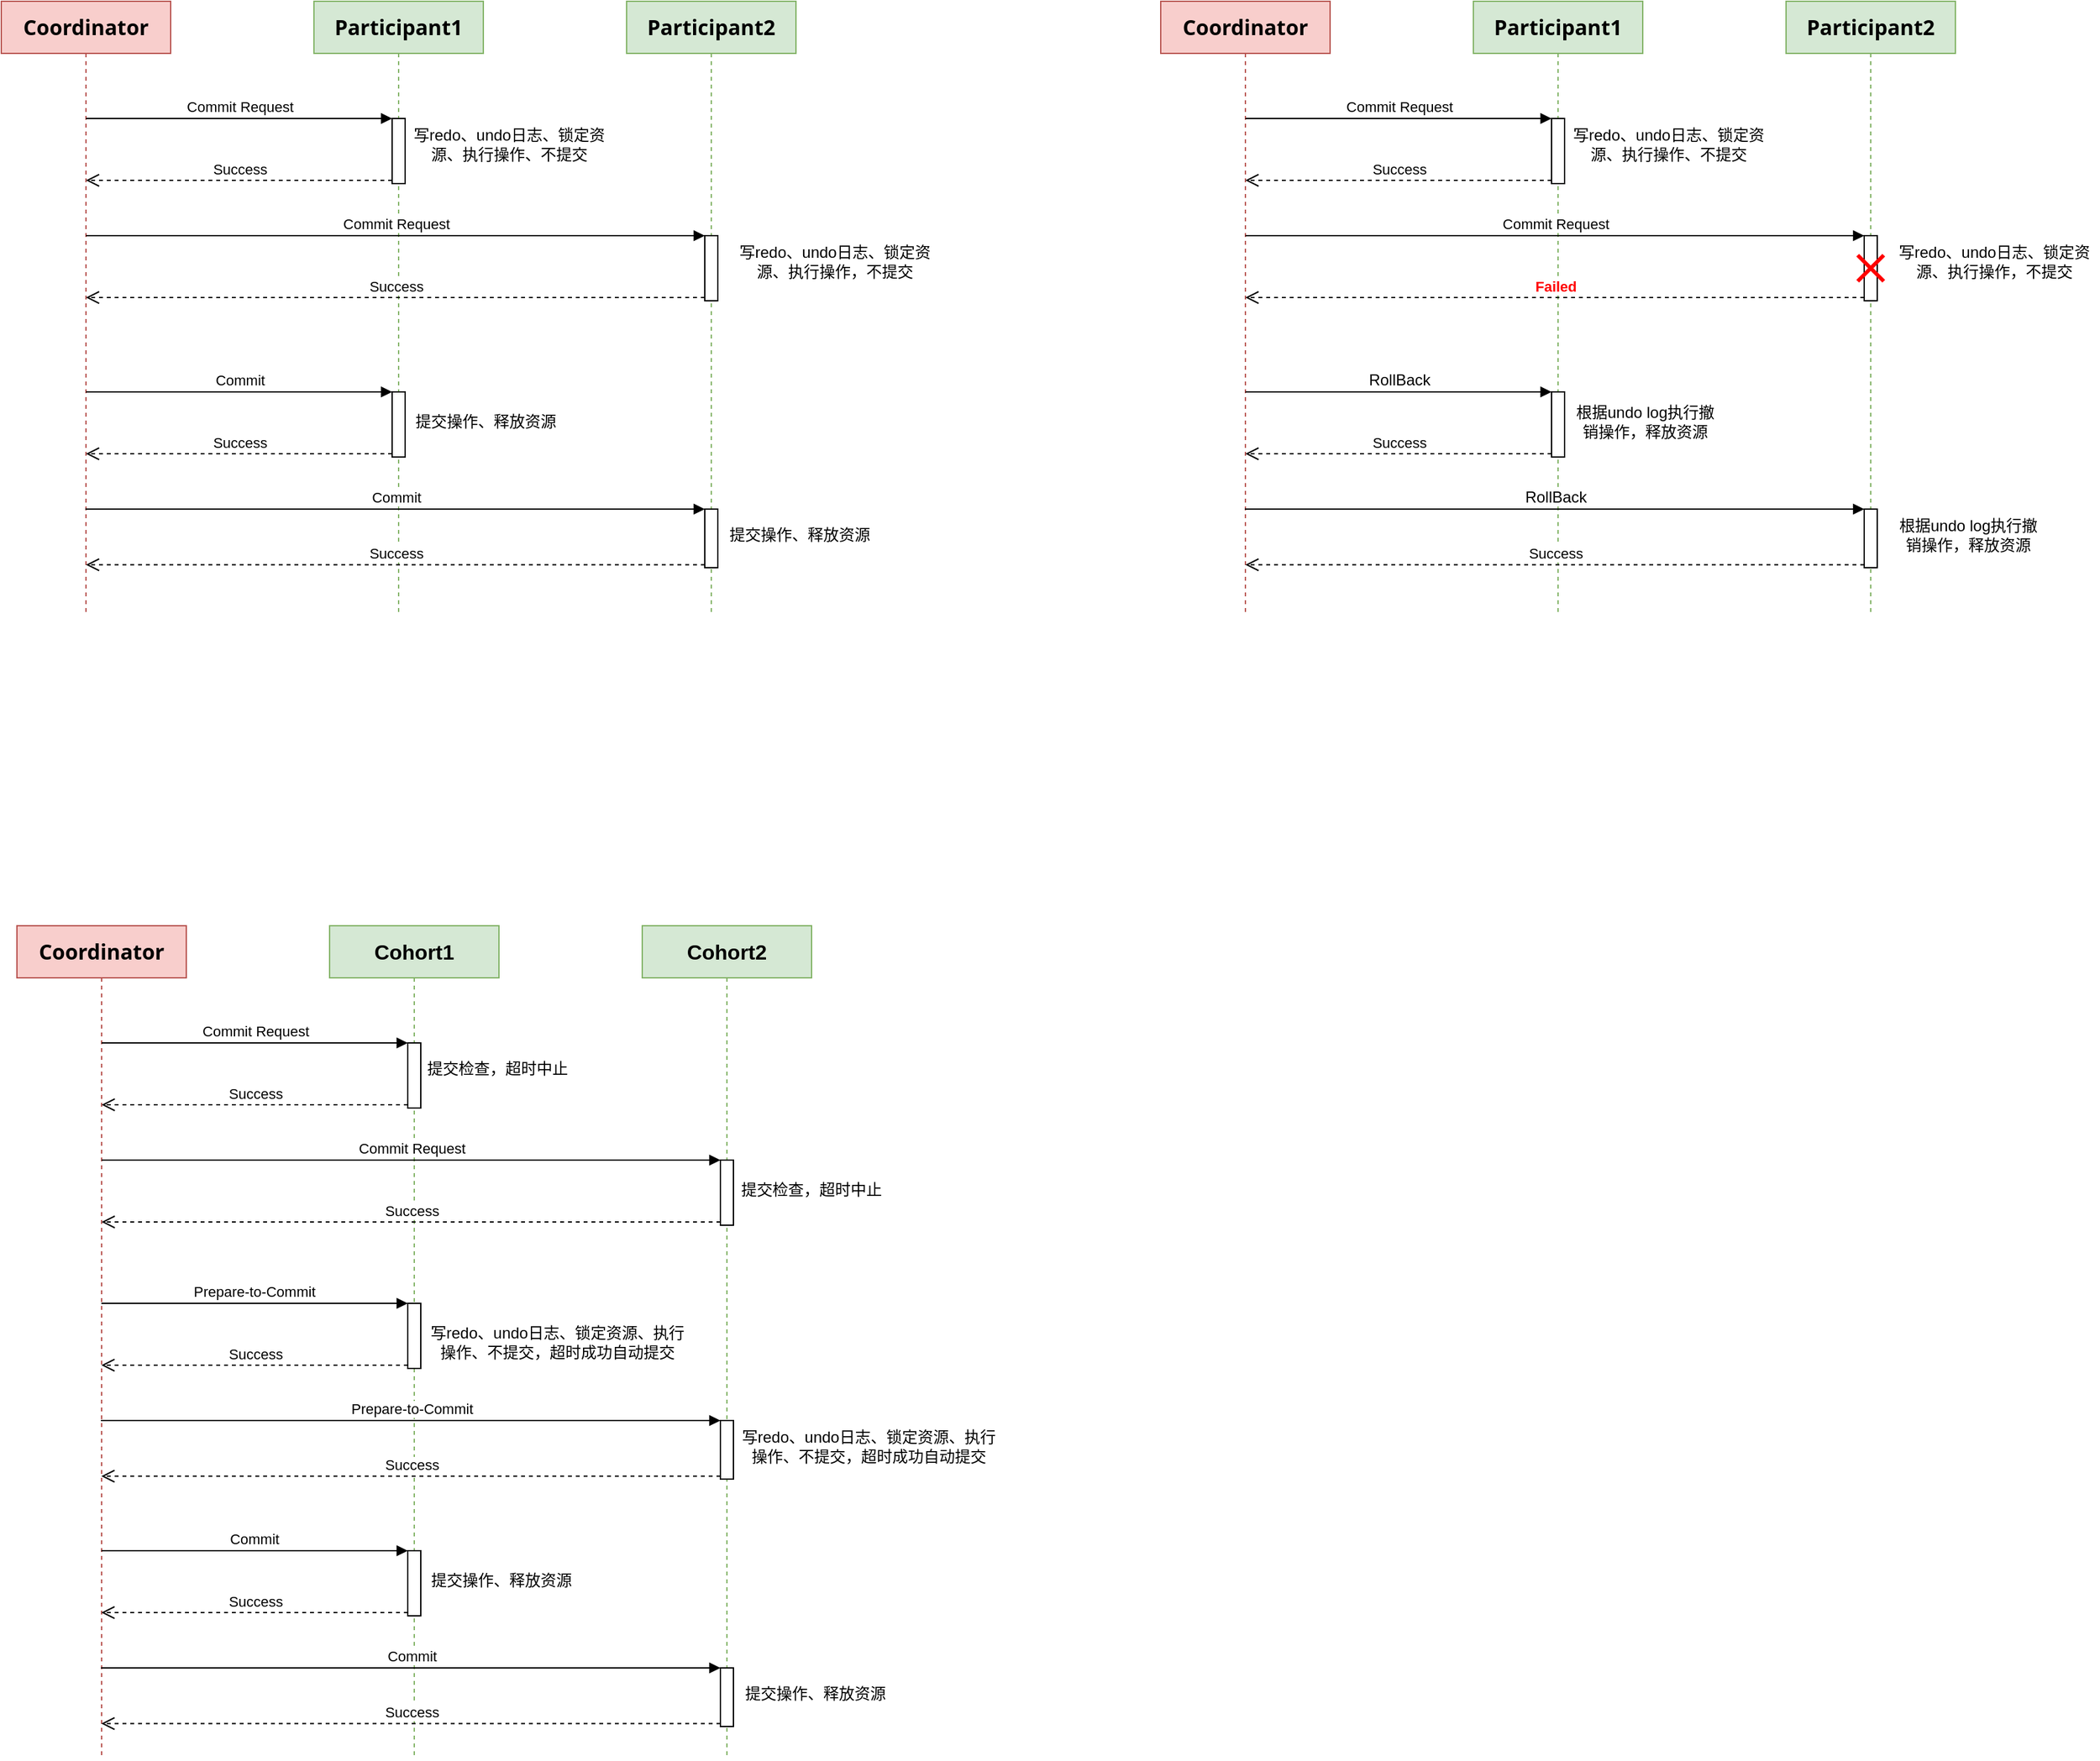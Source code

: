<mxfile version="12.9.14" type="github">
  <diagram id="ItVh4f0J61LWQM_6799-" name="Page-1">
    <mxGraphModel dx="1588" dy="774" grid="1" gridSize="10" guides="1" tooltips="1" connect="1" arrows="1" fold="1" page="1" pageScale="1" pageWidth="827" pageHeight="1169" math="0" shadow="0">
      <root>
        <mxCell id="0" />
        <mxCell id="1" parent="0" />
        <mxCell id="soa0CNPoC3bioCPJzMiO-1" value="&lt;strong style=&quot;box-sizing: border-box ; font-family: &amp;#34;open sans&amp;#34; , &amp;#34;clear sans&amp;#34; , &amp;#34;helvetica neue&amp;#34; , &amp;#34;helvetica&amp;#34; , &amp;#34;arial&amp;#34; , sans-serif ; font-size: 16px&quot;&gt;&lt;span class=&quot;md-plain&quot; style=&quot;box-sizing: border-box&quot;&gt;Coordinator&lt;/span&gt;&lt;/strong&gt;" style="shape=umlLifeline;perimeter=lifelinePerimeter;whiteSpace=wrap;html=1;container=1;collapsible=0;recursiveResize=0;outlineConnect=0;fillColor=#f8cecc;strokeColor=#b85450;" parent="1" vertex="1">
          <mxGeometry x="30" y="210" width="130" height="470" as="geometry" />
        </mxCell>
        <mxCell id="soa0CNPoC3bioCPJzMiO-7" value="&lt;strong style=&quot;box-sizing: border-box ; font-family: &amp;#34;open sans&amp;#34; , &amp;#34;clear sans&amp;#34; , &amp;#34;helvetica neue&amp;#34; , &amp;#34;helvetica&amp;#34; , &amp;#34;arial&amp;#34; , sans-serif ; font-size: 16px ; text-align: left&quot;&gt;&lt;span class=&quot;md-plain&quot; style=&quot;box-sizing: border-box&quot;&gt;Participant1&lt;/span&gt;&lt;/strong&gt;" style="shape=umlLifeline;perimeter=lifelinePerimeter;whiteSpace=wrap;html=1;container=1;collapsible=0;recursiveResize=0;outlineConnect=0;fillColor=#d5e8d4;strokeColor=#82b366;" parent="1" vertex="1">
          <mxGeometry x="270" y="210" width="130" height="470" as="geometry" />
        </mxCell>
        <mxCell id="soa0CNPoC3bioCPJzMiO-9" value="" style="html=1;points=[];perimeter=orthogonalPerimeter;" parent="soa0CNPoC3bioCPJzMiO-7" vertex="1">
          <mxGeometry x="60" y="90" width="10" height="50" as="geometry" />
        </mxCell>
        <mxCell id="soa0CNPoC3bioCPJzMiO-18" value="" style="html=1;points=[];perimeter=orthogonalPerimeter;" parent="soa0CNPoC3bioCPJzMiO-7" vertex="1">
          <mxGeometry x="60" y="300" width="10" height="50" as="geometry" />
        </mxCell>
        <mxCell id="soa0CNPoC3bioCPJzMiO-8" value="&lt;strong style=&quot;box-sizing: border-box ; font-family: &amp;#34;open sans&amp;#34; , &amp;#34;clear sans&amp;#34; , &amp;#34;helvetica neue&amp;#34; , &amp;#34;helvetica&amp;#34; , &amp;#34;arial&amp;#34; , sans-serif ; font-size: 16px ; text-align: left&quot;&gt;&lt;span class=&quot;md-plain&quot; style=&quot;box-sizing: border-box&quot;&gt;Participant2&lt;/span&gt;&lt;/strong&gt;" style="shape=umlLifeline;perimeter=lifelinePerimeter;whiteSpace=wrap;html=1;container=1;collapsible=0;recursiveResize=0;outlineConnect=0;fillColor=#d5e8d4;strokeColor=#82b366;" parent="1" vertex="1">
          <mxGeometry x="510" y="210" width="130" height="470" as="geometry" />
        </mxCell>
        <mxCell id="soa0CNPoC3bioCPJzMiO-13" value="" style="html=1;points=[];perimeter=orthogonalPerimeter;" parent="soa0CNPoC3bioCPJzMiO-8" vertex="1">
          <mxGeometry x="60" y="180" width="10" height="50" as="geometry" />
        </mxCell>
        <mxCell id="soa0CNPoC3bioCPJzMiO-22" value="" style="html=1;points=[];perimeter=orthogonalPerimeter;" parent="soa0CNPoC3bioCPJzMiO-8" vertex="1">
          <mxGeometry x="60" y="390" width="10" height="45" as="geometry" />
        </mxCell>
        <mxCell id="soa0CNPoC3bioCPJzMiO-10" value="Commit Request" style="html=1;verticalAlign=bottom;endArrow=block;entryX=0;entryY=0;" parent="1" source="soa0CNPoC3bioCPJzMiO-1" target="soa0CNPoC3bioCPJzMiO-9" edge="1">
          <mxGeometry relative="1" as="geometry">
            <mxPoint x="240" y="300" as="sourcePoint" />
          </mxGeometry>
        </mxCell>
        <mxCell id="soa0CNPoC3bioCPJzMiO-11" value="Success" style="html=1;verticalAlign=bottom;endArrow=open;dashed=1;endSize=8;exitX=0;exitY=0.95;" parent="1" source="soa0CNPoC3bioCPJzMiO-9" target="soa0CNPoC3bioCPJzMiO-1" edge="1">
          <mxGeometry relative="1" as="geometry">
            <mxPoint x="240" y="376" as="targetPoint" />
          </mxGeometry>
        </mxCell>
        <mxCell id="soa0CNPoC3bioCPJzMiO-12" value="写redo、undo日志、锁定资源、执行操作、不提交" style="text;html=1;strokeColor=none;fillColor=none;align=center;verticalAlign=middle;whiteSpace=wrap;rounded=0;" parent="1" vertex="1">
          <mxGeometry x="340" y="310" width="160" height="20" as="geometry" />
        </mxCell>
        <mxCell id="soa0CNPoC3bioCPJzMiO-14" value="Commit Request" style="html=1;verticalAlign=bottom;endArrow=block;entryX=0;entryY=0;" parent="1" source="soa0CNPoC3bioCPJzMiO-1" target="soa0CNPoC3bioCPJzMiO-13" edge="1">
          <mxGeometry relative="1" as="geometry">
            <mxPoint x="500" y="380" as="sourcePoint" />
          </mxGeometry>
        </mxCell>
        <mxCell id="soa0CNPoC3bioCPJzMiO-15" value="Success" style="html=1;verticalAlign=bottom;endArrow=open;dashed=1;endSize=8;exitX=0;exitY=0.95;" parent="1" source="soa0CNPoC3bioCPJzMiO-13" target="soa0CNPoC3bioCPJzMiO-1" edge="1">
          <mxGeometry relative="1" as="geometry">
            <mxPoint x="500" y="456" as="targetPoint" />
          </mxGeometry>
        </mxCell>
        <mxCell id="soa0CNPoC3bioCPJzMiO-16" value="写redo、undo日志、锁定资源、执行操作，不提交" style="text;html=1;strokeColor=none;fillColor=none;align=center;verticalAlign=middle;whiteSpace=wrap;rounded=0;" parent="1" vertex="1">
          <mxGeometry x="590" y="400" width="160" height="20" as="geometry" />
        </mxCell>
        <mxCell id="soa0CNPoC3bioCPJzMiO-19" value="Commit" style="html=1;verticalAlign=bottom;endArrow=block;entryX=0;entryY=0;" parent="1" source="soa0CNPoC3bioCPJzMiO-1" target="soa0CNPoC3bioCPJzMiO-18" edge="1">
          <mxGeometry relative="1" as="geometry">
            <mxPoint x="260" y="505" as="sourcePoint" />
          </mxGeometry>
        </mxCell>
        <mxCell id="soa0CNPoC3bioCPJzMiO-20" value="Success" style="html=1;verticalAlign=bottom;endArrow=open;dashed=1;endSize=8;exitX=0;exitY=0.95;" parent="1" source="soa0CNPoC3bioCPJzMiO-18" target="soa0CNPoC3bioCPJzMiO-1" edge="1">
          <mxGeometry relative="1" as="geometry">
            <mxPoint x="260" y="581" as="targetPoint" />
          </mxGeometry>
        </mxCell>
        <mxCell id="soa0CNPoC3bioCPJzMiO-21" value="提交操作、释放资源" style="text;html=1;strokeColor=none;fillColor=none;align=center;verticalAlign=middle;whiteSpace=wrap;rounded=0;" parent="1" vertex="1">
          <mxGeometry x="342" y="523" width="120" height="20" as="geometry" />
        </mxCell>
        <mxCell id="soa0CNPoC3bioCPJzMiO-23" value="Commit" style="html=1;verticalAlign=bottom;endArrow=block;entryX=0;entryY=0;" parent="1" target="soa0CNPoC3bioCPJzMiO-22" edge="1">
          <mxGeometry relative="1" as="geometry">
            <mxPoint x="94.5" y="600" as="sourcePoint" />
          </mxGeometry>
        </mxCell>
        <mxCell id="soa0CNPoC3bioCPJzMiO-24" value="Success" style="html=1;verticalAlign=bottom;endArrow=open;dashed=1;endSize=8;exitX=0;exitY=0.95;" parent="1" source="soa0CNPoC3bioCPJzMiO-22" target="soa0CNPoC3bioCPJzMiO-1" edge="1">
          <mxGeometry relative="1" as="geometry">
            <mxPoint x="500" y="676" as="targetPoint" />
          </mxGeometry>
        </mxCell>
        <mxCell id="soa0CNPoC3bioCPJzMiO-25" value="提交操作、释放资源" style="text;html=1;strokeColor=none;fillColor=none;align=center;verticalAlign=middle;whiteSpace=wrap;rounded=0;" parent="1" vertex="1">
          <mxGeometry x="583" y="610" width="120" height="20" as="geometry" />
        </mxCell>
        <mxCell id="soa0CNPoC3bioCPJzMiO-26" value="&lt;strong style=&quot;box-sizing: border-box ; font-family: &amp;#34;open sans&amp;#34; , &amp;#34;clear sans&amp;#34; , &amp;#34;helvetica neue&amp;#34; , &amp;#34;helvetica&amp;#34; , &amp;#34;arial&amp;#34; , sans-serif ; font-size: 16px&quot;&gt;&lt;span class=&quot;md-plain&quot; style=&quot;box-sizing: border-box&quot;&gt;Coordinator&lt;/span&gt;&lt;/strong&gt;" style="shape=umlLifeline;perimeter=lifelinePerimeter;whiteSpace=wrap;html=1;container=1;collapsible=0;recursiveResize=0;outlineConnect=0;fillColor=#f8cecc;strokeColor=#b85450;" parent="1" vertex="1">
          <mxGeometry x="920" y="210" width="130" height="470" as="geometry" />
        </mxCell>
        <mxCell id="soa0CNPoC3bioCPJzMiO-27" value="&lt;strong style=&quot;box-sizing: border-box ; font-family: &amp;#34;open sans&amp;#34; , &amp;#34;clear sans&amp;#34; , &amp;#34;helvetica neue&amp;#34; , &amp;#34;helvetica&amp;#34; , &amp;#34;arial&amp;#34; , sans-serif ; font-size: 16px ; text-align: left&quot;&gt;&lt;span class=&quot;md-plain&quot; style=&quot;box-sizing: border-box&quot;&gt;Participant1&lt;/span&gt;&lt;/strong&gt;" style="shape=umlLifeline;perimeter=lifelinePerimeter;whiteSpace=wrap;html=1;container=1;collapsible=0;recursiveResize=0;outlineConnect=0;fillColor=#d5e8d4;strokeColor=#82b366;" parent="1" vertex="1">
          <mxGeometry x="1160" y="210" width="130" height="470" as="geometry" />
        </mxCell>
        <mxCell id="soa0CNPoC3bioCPJzMiO-28" value="" style="html=1;points=[];perimeter=orthogonalPerimeter;" parent="soa0CNPoC3bioCPJzMiO-27" vertex="1">
          <mxGeometry x="60" y="90" width="10" height="50" as="geometry" />
        </mxCell>
        <mxCell id="soa0CNPoC3bioCPJzMiO-29" value="" style="html=1;points=[];perimeter=orthogonalPerimeter;" parent="soa0CNPoC3bioCPJzMiO-27" vertex="1">
          <mxGeometry x="60" y="300" width="10" height="50" as="geometry" />
        </mxCell>
        <mxCell id="soa0CNPoC3bioCPJzMiO-30" value="&lt;strong style=&quot;box-sizing: border-box ; font-family: &amp;#34;open sans&amp;#34; , &amp;#34;clear sans&amp;#34; , &amp;#34;helvetica neue&amp;#34; , &amp;#34;helvetica&amp;#34; , &amp;#34;arial&amp;#34; , sans-serif ; font-size: 16px ; text-align: left&quot;&gt;&lt;span class=&quot;md-plain&quot; style=&quot;box-sizing: border-box&quot;&gt;Participant2&lt;/span&gt;&lt;/strong&gt;" style="shape=umlLifeline;perimeter=lifelinePerimeter;whiteSpace=wrap;html=1;container=1;collapsible=0;recursiveResize=0;outlineConnect=0;fillColor=#d5e8d4;strokeColor=#82b366;" parent="1" vertex="1">
          <mxGeometry x="1400" y="210" width="130" height="470" as="geometry" />
        </mxCell>
        <mxCell id="soa0CNPoC3bioCPJzMiO-31" value="" style="html=1;points=[];perimeter=orthogonalPerimeter;" parent="soa0CNPoC3bioCPJzMiO-30" vertex="1">
          <mxGeometry x="60" y="180" width="10" height="50" as="geometry" />
        </mxCell>
        <mxCell id="soa0CNPoC3bioCPJzMiO-32" value="" style="html=1;points=[];perimeter=orthogonalPerimeter;" parent="soa0CNPoC3bioCPJzMiO-30" vertex="1">
          <mxGeometry x="60" y="390" width="10" height="45" as="geometry" />
        </mxCell>
        <mxCell id="soa0CNPoC3bioCPJzMiO-47" value="" style="shape=umlDestroy;whiteSpace=wrap;html=1;strokeWidth=3;strokeColor=#FF0000;" parent="soa0CNPoC3bioCPJzMiO-30" vertex="1">
          <mxGeometry x="55" y="195" width="20" height="20" as="geometry" />
        </mxCell>
        <mxCell id="soa0CNPoC3bioCPJzMiO-33" value="Commit Request" style="html=1;verticalAlign=bottom;endArrow=block;entryX=0;entryY=0;" parent="1" source="soa0CNPoC3bioCPJzMiO-26" target="soa0CNPoC3bioCPJzMiO-28" edge="1">
          <mxGeometry relative="1" as="geometry">
            <mxPoint x="1130" y="300" as="sourcePoint" />
          </mxGeometry>
        </mxCell>
        <mxCell id="soa0CNPoC3bioCPJzMiO-34" value="Success" style="html=1;verticalAlign=bottom;endArrow=open;dashed=1;endSize=8;exitX=0;exitY=0.95;" parent="1" source="soa0CNPoC3bioCPJzMiO-28" target="soa0CNPoC3bioCPJzMiO-26" edge="1">
          <mxGeometry relative="1" as="geometry">
            <mxPoint x="1130" y="376" as="targetPoint" />
          </mxGeometry>
        </mxCell>
        <mxCell id="soa0CNPoC3bioCPJzMiO-35" value="写redo、undo日志、锁定资源、执行操作、不提交" style="text;html=1;strokeColor=none;fillColor=none;align=center;verticalAlign=middle;whiteSpace=wrap;rounded=0;" parent="1" vertex="1">
          <mxGeometry x="1230" y="310" width="160" height="20" as="geometry" />
        </mxCell>
        <mxCell id="soa0CNPoC3bioCPJzMiO-36" value="Commit Request" style="html=1;verticalAlign=bottom;endArrow=block;entryX=0;entryY=0;" parent="1" source="soa0CNPoC3bioCPJzMiO-26" target="soa0CNPoC3bioCPJzMiO-31" edge="1">
          <mxGeometry relative="1" as="geometry">
            <mxPoint x="1390" y="380" as="sourcePoint" />
          </mxGeometry>
        </mxCell>
        <mxCell id="soa0CNPoC3bioCPJzMiO-37" value="&lt;font color=&quot;#ff0000&quot;&gt;&lt;b&gt;Failed&lt;/b&gt;&lt;/font&gt;" style="html=1;verticalAlign=bottom;endArrow=open;dashed=1;endSize=8;exitX=0;exitY=0.95;" parent="1" source="soa0CNPoC3bioCPJzMiO-31" target="soa0CNPoC3bioCPJzMiO-26" edge="1">
          <mxGeometry relative="1" as="geometry">
            <mxPoint x="1390" y="456" as="targetPoint" />
          </mxGeometry>
        </mxCell>
        <mxCell id="soa0CNPoC3bioCPJzMiO-38" value="写redo、undo日志、锁定资源、执行操作，不提交" style="text;html=1;strokeColor=none;fillColor=none;align=center;verticalAlign=middle;whiteSpace=wrap;rounded=0;" parent="1" vertex="1">
          <mxGeometry x="1480" y="400" width="160" height="20" as="geometry" />
        </mxCell>
        <mxCell id="soa0CNPoC3bioCPJzMiO-39" value="&lt;span style=&quot;font-family: sans-serif ; text-align: left&quot;&gt;&lt;font style=&quot;font-size: 12px&quot;&gt;RollBack&lt;/font&gt;&lt;/span&gt;" style="html=1;verticalAlign=bottom;endArrow=block;entryX=0;entryY=0;" parent="1" source="soa0CNPoC3bioCPJzMiO-26" target="soa0CNPoC3bioCPJzMiO-29" edge="1">
          <mxGeometry relative="1" as="geometry">
            <mxPoint x="1150" y="505" as="sourcePoint" />
          </mxGeometry>
        </mxCell>
        <mxCell id="soa0CNPoC3bioCPJzMiO-40" value="Success" style="html=1;verticalAlign=bottom;endArrow=open;dashed=1;endSize=8;exitX=0;exitY=0.95;" parent="1" source="soa0CNPoC3bioCPJzMiO-29" target="soa0CNPoC3bioCPJzMiO-26" edge="1">
          <mxGeometry relative="1" as="geometry">
            <mxPoint x="1150" y="581" as="targetPoint" />
          </mxGeometry>
        </mxCell>
        <mxCell id="soa0CNPoC3bioCPJzMiO-41" value="根据undo log执行撤销操作，释放资源" style="text;html=1;strokeColor=none;fillColor=none;align=center;verticalAlign=middle;whiteSpace=wrap;rounded=0;" parent="1" vertex="1">
          <mxGeometry x="1232" y="523" width="120" height="20" as="geometry" />
        </mxCell>
        <mxCell id="soa0CNPoC3bioCPJzMiO-42" value="&lt;span style=&quot;font-family: sans-serif ; font-size: 12px ; text-align: left&quot;&gt;RollBack&lt;/span&gt;" style="html=1;verticalAlign=bottom;endArrow=block;entryX=0;entryY=0;" parent="1" target="soa0CNPoC3bioCPJzMiO-32" edge="1">
          <mxGeometry relative="1" as="geometry">
            <mxPoint x="984.5" y="600" as="sourcePoint" />
          </mxGeometry>
        </mxCell>
        <mxCell id="soa0CNPoC3bioCPJzMiO-43" value="Success" style="html=1;verticalAlign=bottom;endArrow=open;dashed=1;endSize=8;exitX=0;exitY=0.95;" parent="1" source="soa0CNPoC3bioCPJzMiO-32" target="soa0CNPoC3bioCPJzMiO-26" edge="1">
          <mxGeometry relative="1" as="geometry">
            <mxPoint x="1390" y="676" as="targetPoint" />
          </mxGeometry>
        </mxCell>
        <mxCell id="BWfN3rafUz5-IUtCyvxJ-2" value="根据undo log执行撤销操作，释放资源" style="text;html=1;strokeColor=none;fillColor=none;align=center;verticalAlign=middle;whiteSpace=wrap;rounded=0;" parent="1" vertex="1">
          <mxGeometry x="1480" y="610" width="120" height="20" as="geometry" />
        </mxCell>
        <mxCell id="19Rnll7qSKjT185mRO9F-1" value="&lt;strong style=&quot;box-sizing: border-box ; font-family: &amp;#34;open sans&amp;#34; , &amp;#34;clear sans&amp;#34; , &amp;#34;helvetica neue&amp;#34; , &amp;#34;helvetica&amp;#34; , &amp;#34;arial&amp;#34; , sans-serif ; font-size: 16px&quot;&gt;&lt;span class=&quot;md-plain&quot; style=&quot;box-sizing: border-box&quot;&gt;Coordinator&lt;/span&gt;&lt;/strong&gt;" style="shape=umlLifeline;perimeter=lifelinePerimeter;whiteSpace=wrap;html=1;container=1;collapsible=0;recursiveResize=0;outlineConnect=0;fillColor=#f8cecc;strokeColor=#b85450;" vertex="1" parent="1">
          <mxGeometry x="42" y="920" width="130" height="640" as="geometry" />
        </mxCell>
        <mxCell id="19Rnll7qSKjT185mRO9F-2" value="&lt;span style=&quot;font-family: sans-serif&quot;&gt;&lt;b&gt;&lt;font style=&quot;font-size: 16px&quot;&gt;Cohort1&lt;/font&gt;&lt;/b&gt;&lt;/span&gt;" style="shape=umlLifeline;perimeter=lifelinePerimeter;whiteSpace=wrap;html=1;container=1;collapsible=0;recursiveResize=0;outlineConnect=0;fillColor=#d5e8d4;strokeColor=#82b366;" vertex="1" parent="1">
          <mxGeometry x="282" y="920" width="130" height="640" as="geometry" />
        </mxCell>
        <mxCell id="19Rnll7qSKjT185mRO9F-3" value="" style="html=1;points=[];perimeter=orthogonalPerimeter;" vertex="1" parent="19Rnll7qSKjT185mRO9F-2">
          <mxGeometry x="60" y="90" width="10" height="50" as="geometry" />
        </mxCell>
        <mxCell id="19Rnll7qSKjT185mRO9F-4" value="" style="html=1;points=[];perimeter=orthogonalPerimeter;" vertex="1" parent="19Rnll7qSKjT185mRO9F-2">
          <mxGeometry x="60" y="290" width="10" height="50" as="geometry" />
        </mxCell>
        <mxCell id="19Rnll7qSKjT185mRO9F-5" value="&lt;b style=&quot;font-family: sans-serif&quot;&gt;&lt;font style=&quot;font-size: 16px&quot;&gt;Cohort2&lt;/font&gt;&lt;/b&gt;" style="shape=umlLifeline;perimeter=lifelinePerimeter;whiteSpace=wrap;html=1;container=1;collapsible=0;recursiveResize=0;outlineConnect=0;fillColor=#d5e8d4;strokeColor=#82b366;" vertex="1" parent="1">
          <mxGeometry x="522" y="920" width="130" height="640" as="geometry" />
        </mxCell>
        <mxCell id="19Rnll7qSKjT185mRO9F-6" value="" style="html=1;points=[];perimeter=orthogonalPerimeter;" vertex="1" parent="19Rnll7qSKjT185mRO9F-5">
          <mxGeometry x="60" y="180" width="10" height="50" as="geometry" />
        </mxCell>
        <mxCell id="19Rnll7qSKjT185mRO9F-7" value="" style="html=1;points=[];perimeter=orthogonalPerimeter;" vertex="1" parent="19Rnll7qSKjT185mRO9F-5">
          <mxGeometry x="60" y="380" width="10" height="45" as="geometry" />
        </mxCell>
        <mxCell id="19Rnll7qSKjT185mRO9F-8" value="Commit Request" style="html=1;verticalAlign=bottom;endArrow=block;entryX=0;entryY=0;" edge="1" parent="1" source="19Rnll7qSKjT185mRO9F-1" target="19Rnll7qSKjT185mRO9F-3">
          <mxGeometry relative="1" as="geometry">
            <mxPoint x="252" y="1010" as="sourcePoint" />
          </mxGeometry>
        </mxCell>
        <mxCell id="19Rnll7qSKjT185mRO9F-9" value="Success" style="html=1;verticalAlign=bottom;endArrow=open;dashed=1;endSize=8;exitX=0;exitY=0.95;" edge="1" parent="1" source="19Rnll7qSKjT185mRO9F-3" target="19Rnll7qSKjT185mRO9F-1">
          <mxGeometry relative="1" as="geometry">
            <mxPoint x="252" y="1086" as="targetPoint" />
          </mxGeometry>
        </mxCell>
        <mxCell id="19Rnll7qSKjT185mRO9F-10" value="提交检查，超时中止" style="text;html=1;strokeColor=none;fillColor=none;align=center;verticalAlign=middle;whiteSpace=wrap;rounded=0;" vertex="1" parent="1">
          <mxGeometry x="352" y="1020" width="118" height="20" as="geometry" />
        </mxCell>
        <mxCell id="19Rnll7qSKjT185mRO9F-11" value="Commit Request" style="html=1;verticalAlign=bottom;endArrow=block;entryX=0;entryY=0;" edge="1" parent="1" source="19Rnll7qSKjT185mRO9F-1" target="19Rnll7qSKjT185mRO9F-6">
          <mxGeometry relative="1" as="geometry">
            <mxPoint x="512" y="1090" as="sourcePoint" />
          </mxGeometry>
        </mxCell>
        <mxCell id="19Rnll7qSKjT185mRO9F-12" value="Success" style="html=1;verticalAlign=bottom;endArrow=open;dashed=1;endSize=8;exitX=0;exitY=0.95;" edge="1" parent="1" source="19Rnll7qSKjT185mRO9F-6" target="19Rnll7qSKjT185mRO9F-1">
          <mxGeometry relative="1" as="geometry">
            <mxPoint x="512" y="1166" as="targetPoint" />
          </mxGeometry>
        </mxCell>
        <mxCell id="19Rnll7qSKjT185mRO9F-14" value="Prepare-to-Commit" style="html=1;verticalAlign=bottom;endArrow=block;entryX=0;entryY=0;" edge="1" parent="1" target="19Rnll7qSKjT185mRO9F-4">
          <mxGeometry relative="1" as="geometry">
            <mxPoint x="106.81" y="1210.0" as="sourcePoint" />
          </mxGeometry>
        </mxCell>
        <mxCell id="19Rnll7qSKjT185mRO9F-15" value="Success" style="html=1;verticalAlign=bottom;endArrow=open;dashed=1;endSize=8;exitX=0;exitY=0.95;" edge="1" parent="1" source="19Rnll7qSKjT185mRO9F-4">
          <mxGeometry relative="1" as="geometry">
            <mxPoint x="106.81" y="1257.5" as="targetPoint" />
          </mxGeometry>
        </mxCell>
        <mxCell id="19Rnll7qSKjT185mRO9F-17" value="Prepare-to-Commit" style="html=1;verticalAlign=bottom;endArrow=block;entryX=0;entryY=0;" edge="1" parent="1" target="19Rnll7qSKjT185mRO9F-7">
          <mxGeometry relative="1" as="geometry">
            <mxPoint x="106.5" y="1300" as="sourcePoint" />
          </mxGeometry>
        </mxCell>
        <mxCell id="19Rnll7qSKjT185mRO9F-18" value="Success" style="html=1;verticalAlign=bottom;endArrow=open;dashed=1;endSize=8;exitX=0;exitY=0.95;" edge="1" parent="1" source="19Rnll7qSKjT185mRO9F-7">
          <mxGeometry relative="1" as="geometry">
            <mxPoint x="106.81" y="1342.75" as="targetPoint" />
          </mxGeometry>
        </mxCell>
        <mxCell id="19Rnll7qSKjT185mRO9F-20" value="" style="html=1;points=[];perimeter=orthogonalPerimeter;" vertex="1" parent="1">
          <mxGeometry x="342" y="1400" width="10" height="50" as="geometry" />
        </mxCell>
        <mxCell id="19Rnll7qSKjT185mRO9F-21" value="" style="html=1;points=[];perimeter=orthogonalPerimeter;" vertex="1" parent="1">
          <mxGeometry x="582" y="1490" width="10" height="45" as="geometry" />
        </mxCell>
        <mxCell id="19Rnll7qSKjT185mRO9F-22" value="Commit" style="html=1;verticalAlign=bottom;endArrow=block;entryX=0;entryY=0;" edge="1" parent="1" target="19Rnll7qSKjT185mRO9F-20">
          <mxGeometry relative="1" as="geometry">
            <mxPoint x="106.81" y="1400.0" as="sourcePoint" />
          </mxGeometry>
        </mxCell>
        <mxCell id="19Rnll7qSKjT185mRO9F-23" value="Success" style="html=1;verticalAlign=bottom;endArrow=open;dashed=1;endSize=8;exitX=0;exitY=0.95;" edge="1" parent="1" source="19Rnll7qSKjT185mRO9F-20">
          <mxGeometry relative="1" as="geometry">
            <mxPoint x="106.81" y="1447.5" as="targetPoint" />
          </mxGeometry>
        </mxCell>
        <mxCell id="19Rnll7qSKjT185mRO9F-24" value="提交操作、释放资源" style="text;html=1;strokeColor=none;fillColor=none;align=center;verticalAlign=middle;whiteSpace=wrap;rounded=0;" vertex="1" parent="1">
          <mxGeometry x="354" y="1413" width="120" height="20" as="geometry" />
        </mxCell>
        <mxCell id="19Rnll7qSKjT185mRO9F-25" value="Commit" style="html=1;verticalAlign=bottom;endArrow=block;entryX=0;entryY=0;" edge="1" parent="1" target="19Rnll7qSKjT185mRO9F-21">
          <mxGeometry relative="1" as="geometry">
            <mxPoint x="106.5" y="1490" as="sourcePoint" />
          </mxGeometry>
        </mxCell>
        <mxCell id="19Rnll7qSKjT185mRO9F-26" value="Success" style="html=1;verticalAlign=bottom;endArrow=open;dashed=1;endSize=8;exitX=0;exitY=0.95;" edge="1" parent="1" source="19Rnll7qSKjT185mRO9F-21">
          <mxGeometry relative="1" as="geometry">
            <mxPoint x="106.81" y="1532.75" as="targetPoint" />
          </mxGeometry>
        </mxCell>
        <mxCell id="19Rnll7qSKjT185mRO9F-27" value="提交操作、释放资源" style="text;html=1;strokeColor=none;fillColor=none;align=center;verticalAlign=middle;whiteSpace=wrap;rounded=0;" vertex="1" parent="1">
          <mxGeometry x="595" y="1500" width="120" height="20" as="geometry" />
        </mxCell>
        <mxCell id="19Rnll7qSKjT185mRO9F-28" value="提交检查，超时中止" style="text;html=1;strokeColor=none;fillColor=none;align=center;verticalAlign=middle;whiteSpace=wrap;rounded=0;" vertex="1" parent="1">
          <mxGeometry x="593" y="1113" width="118" height="20" as="geometry" />
        </mxCell>
        <mxCell id="19Rnll7qSKjT185mRO9F-30" value="写redo、undo日志、锁定资源、执行操作、不提交，超时成功自动提交" style="text;html=1;strokeColor=none;fillColor=none;align=center;verticalAlign=middle;whiteSpace=wrap;rounded=0;" vertex="1" parent="1">
          <mxGeometry x="354" y="1230" width="206" height="20" as="geometry" />
        </mxCell>
        <mxCell id="19Rnll7qSKjT185mRO9F-31" value="写redo、undo日志、锁定资源、执行操作、不提交，超时成功自动提交" style="text;html=1;strokeColor=none;fillColor=none;align=center;verticalAlign=middle;whiteSpace=wrap;rounded=0;" vertex="1" parent="1">
          <mxGeometry x="593" y="1310" width="206" height="20" as="geometry" />
        </mxCell>
      </root>
    </mxGraphModel>
  </diagram>
</mxfile>

